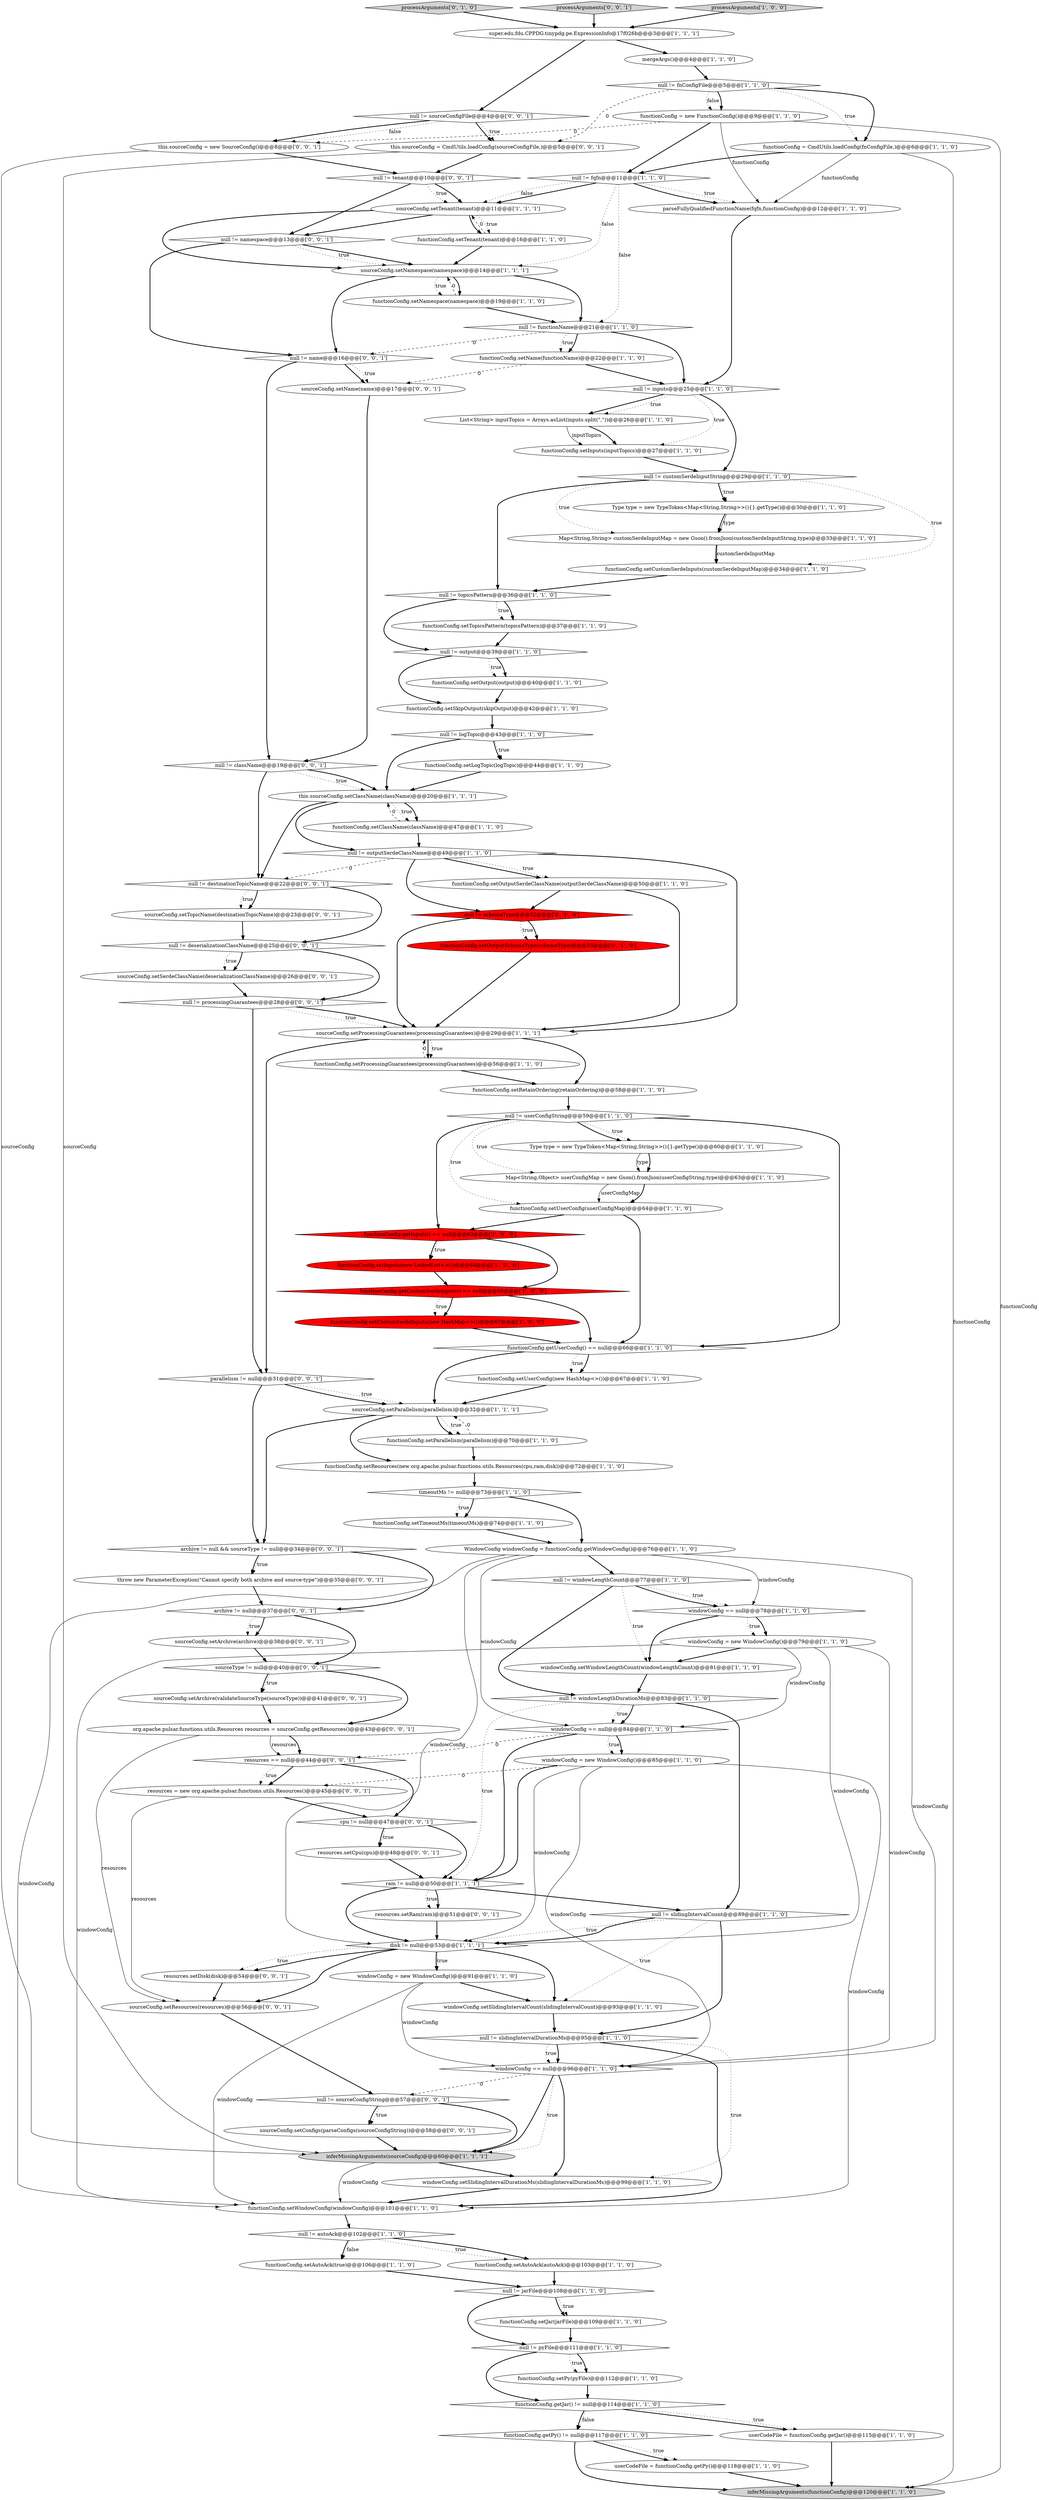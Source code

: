 digraph {
72 [style = filled, label = "functionConfig.setTimeoutMs(timeoutMs)@@@74@@@['1', '1', '0']", fillcolor = white, shape = ellipse image = "AAA0AAABBB1BBB"];
99 [style = filled, label = "sourceConfig.setConfigs(parseConfigs(sourceConfigString))@@@58@@@['0', '0', '1']", fillcolor = white, shape = ellipse image = "AAA0AAABBB3BBB"];
113 [style = filled, label = "sourceConfig.setSerdeClassName(deserializationClassName)@@@26@@@['0', '0', '1']", fillcolor = white, shape = ellipse image = "AAA0AAABBB3BBB"];
36 [style = filled, label = "null != jarFile@@@108@@@['1', '1', '0']", fillcolor = white, shape = diamond image = "AAA0AAABBB1BBB"];
52 [style = filled, label = "functionConfig.getJar() != null@@@114@@@['1', '1', '0']", fillcolor = white, shape = diamond image = "AAA0AAABBB1BBB"];
50 [style = filled, label = "null != logTopic@@@43@@@['1', '1', '0']", fillcolor = white, shape = diamond image = "AAA0AAABBB1BBB"];
108 [style = filled, label = "resources.setCpu(cpu)@@@48@@@['0', '0', '1']", fillcolor = white, shape = ellipse image = "AAA0AAABBB3BBB"];
62 [style = filled, label = "functionConfig.setCustomSerdeInputs(new HashMap<>())@@@67@@@['1', '0', '0']", fillcolor = red, shape = ellipse image = "AAA1AAABBB1BBB"];
88 [style = filled, label = "sourceConfig.setName(name)@@@17@@@['0', '0', '1']", fillcolor = white, shape = ellipse image = "AAA0AAABBB3BBB"];
15 [style = filled, label = "timeoutMs != null@@@73@@@['1', '1', '0']", fillcolor = white, shape = diamond image = "AAA0AAABBB1BBB"];
76 [style = filled, label = "null != windowLengthDurationMs@@@83@@@['1', '1', '0']", fillcolor = white, shape = diamond image = "AAA0AAABBB1BBB"];
47 [style = filled, label = "functionConfig.setCustomSerdeInputs(customSerdeInputMap)@@@34@@@['1', '1', '0']", fillcolor = white, shape = ellipse image = "AAA0AAABBB1BBB"];
96 [style = filled, label = "sourceType != null@@@40@@@['0', '0', '1']", fillcolor = white, shape = diamond image = "AAA0AAABBB3BBB"];
69 [style = filled, label = "userCodeFile = functionConfig.getJar()@@@115@@@['1', '1', '0']", fillcolor = white, shape = ellipse image = "AAA0AAABBB1BBB"];
83 [style = filled, label = "resources = new org.apache.pulsar.functions.utils.Resources()@@@45@@@['0', '0', '1']", fillcolor = white, shape = ellipse image = "AAA0AAABBB3BBB"];
44 [style = filled, label = "null != topicsPattern@@@36@@@['1', '1', '0']", fillcolor = white, shape = diamond image = "AAA0AAABBB1BBB"];
30 [style = filled, label = "functionConfig.setTenant(tenant)@@@16@@@['1', '1', '0']", fillcolor = white, shape = ellipse image = "AAA0AAABBB1BBB"];
49 [style = filled, label = "functionConfig.setWindowConfig(windowConfig)@@@101@@@['1', '1', '0']", fillcolor = white, shape = ellipse image = "AAA0AAABBB1BBB"];
54 [style = filled, label = "null != fqfn@@@11@@@['1', '1', '0']", fillcolor = white, shape = diamond image = "AAA0AAABBB1BBB"];
109 [style = filled, label = "sourceConfig.setTopicName(destinationTopicName)@@@23@@@['0', '0', '1']", fillcolor = white, shape = ellipse image = "AAA0AAABBB3BBB"];
61 [style = filled, label = "functionConfig.setProcessingGuarantees(processingGuarantees)@@@56@@@['1', '1', '0']", fillcolor = white, shape = ellipse image = "AAA0AAABBB1BBB"];
34 [style = filled, label = "functionConfig.getCustomSerdeInputs() == null@@@66@@@['1', '0', '0']", fillcolor = red, shape = diamond image = "AAA1AAABBB1BBB"];
105 [style = filled, label = "null != processingGuarantees@@@28@@@['0', '0', '1']", fillcolor = white, shape = diamond image = "AAA0AAABBB3BBB"];
48 [style = filled, label = "disk != null@@@53@@@['1', '1', '1']", fillcolor = white, shape = diamond image = "AAA0AAABBB1BBB"];
21 [style = filled, label = "functionConfig.setParallelism(parallelism)@@@70@@@['1', '1', '0']", fillcolor = white, shape = ellipse image = "AAA0AAABBB1BBB"];
25 [style = filled, label = "super.edu.fdu.CPPDG.tinypdg.pe.ExpressionInfo@17f026b@@@3@@@['1', '1', '1']", fillcolor = white, shape = ellipse image = "AAA0AAABBB1BBB"];
90 [style = filled, label = "archive != null && sourceType != null@@@34@@@['0', '0', '1']", fillcolor = white, shape = diamond image = "AAA0AAABBB3BBB"];
60 [style = filled, label = "Map<String,String> customSerdeInputMap = new Gson().fromJson(customSerdeInputString,type)@@@33@@@['1', '1', '0']", fillcolor = white, shape = ellipse image = "AAA0AAABBB1BBB"];
29 [style = filled, label = "WindowConfig windowConfig = functionConfig.getWindowConfig()@@@76@@@['1', '1', '0']", fillcolor = white, shape = ellipse image = "AAA0AAABBB1BBB"];
91 [style = filled, label = "this.sourceConfig = new SourceConfig()@@@8@@@['0', '0', '1']", fillcolor = white, shape = ellipse image = "AAA0AAABBB3BBB"];
87 [style = filled, label = "null != sourceConfigFile@@@4@@@['0', '0', '1']", fillcolor = white, shape = diamond image = "AAA0AAABBB3BBB"];
95 [style = filled, label = "null != sourceConfigString@@@57@@@['0', '0', '1']", fillcolor = white, shape = diamond image = "AAA0AAABBB3BBB"];
86 [style = filled, label = "sourceConfig.setArchive(archive)@@@38@@@['0', '0', '1']", fillcolor = white, shape = ellipse image = "AAA0AAABBB3BBB"];
16 [style = filled, label = "Type type = new TypeToken<Map<String,String>>(){}.getType()@@@60@@@['1', '1', '0']", fillcolor = white, shape = ellipse image = "AAA0AAABBB1BBB"];
101 [style = filled, label = "null != name@@@16@@@['0', '0', '1']", fillcolor = white, shape = diamond image = "AAA0AAABBB3BBB"];
28 [style = filled, label = "userCodeFile = functionConfig.getPy()@@@118@@@['1', '1', '0']", fillcolor = white, shape = ellipse image = "AAA0AAABBB1BBB"];
43 [style = filled, label = "functionConfig.setResources(new org.apache.pulsar.functions.utils.Resources(cpu,ram,disk))@@@72@@@['1', '1', '0']", fillcolor = white, shape = ellipse image = "AAA0AAABBB1BBB"];
106 [style = filled, label = "archive != null@@@37@@@['0', '0', '1']", fillcolor = white, shape = diamond image = "AAA0AAABBB3BBB"];
97 [style = filled, label = "resources == null@@@44@@@['0', '0', '1']", fillcolor = white, shape = diamond image = "AAA0AAABBB3BBB"];
98 [style = filled, label = "sourceConfig.setArchive(validateSourceType(sourceType))@@@41@@@['0', '0', '1']", fillcolor = white, shape = ellipse image = "AAA0AAABBB3BBB"];
0 [style = filled, label = "functionConfig.setSkipOutput(skipOutput)@@@42@@@['1', '1', '0']", fillcolor = white, shape = ellipse image = "AAA0AAABBB1BBB"];
14 [style = filled, label = "this.sourceConfig.setClassName(className)@@@20@@@['1', '1', '1']", fillcolor = white, shape = ellipse image = "AAA0AAABBB1BBB"];
32 [style = filled, label = "null != windowLengthCount@@@77@@@['1', '1', '0']", fillcolor = white, shape = diamond image = "AAA0AAABBB1BBB"];
38 [style = filled, label = "functionConfig.getPy() != null@@@117@@@['1', '1', '0']", fillcolor = white, shape = diamond image = "AAA0AAABBB1BBB"];
111 [style = filled, label = "resources.setRam(ram)@@@51@@@['0', '0', '1']", fillcolor = white, shape = ellipse image = "AAA0AAABBB3BBB"];
5 [style = filled, label = "functionConfig.setAutoAck(autoAck)@@@103@@@['1', '1', '0']", fillcolor = white, shape = ellipse image = "AAA0AAABBB1BBB"];
92 [style = filled, label = "null != destinationTopicName@@@22@@@['0', '0', '1']", fillcolor = white, shape = diamond image = "AAA0AAABBB3BBB"];
78 [style = filled, label = "windowConfig == null@@@96@@@['1', '1', '0']", fillcolor = white, shape = diamond image = "AAA0AAABBB1BBB"];
9 [style = filled, label = "windowConfig = new WindowConfig()@@@91@@@['1', '1', '0']", fillcolor = white, shape = ellipse image = "AAA0AAABBB1BBB"];
10 [style = filled, label = "functionConfig.setUserConfig(new HashMap<>())@@@67@@@['1', '1', '0']", fillcolor = white, shape = ellipse image = "AAA0AAABBB1BBB"];
35 [style = filled, label = "null != userConfigString@@@59@@@['1', '1', '0']", fillcolor = white, shape = diamond image = "AAA0AAABBB1BBB"];
53 [style = filled, label = "functionConfig.setOutput(output)@@@40@@@['1', '1', '0']", fillcolor = white, shape = ellipse image = "AAA0AAABBB1BBB"];
7 [style = filled, label = "functionConfig.setUserConfig(userConfigMap)@@@64@@@['1', '1', '0']", fillcolor = white, shape = ellipse image = "AAA0AAABBB1BBB"];
71 [style = filled, label = "null != fnConfigFile@@@5@@@['1', '1', '0']", fillcolor = white, shape = diamond image = "AAA0AAABBB1BBB"];
110 [style = filled, label = "throw new ParameterException(\"Cannot specify both archive and source-type\")@@@35@@@['0', '0', '1']", fillcolor = white, shape = ellipse image = "AAA0AAABBB3BBB"];
24 [style = filled, label = "ram != null@@@50@@@['1', '1', '1']", fillcolor = white, shape = diamond image = "AAA0AAABBB1BBB"];
57 [style = filled, label = "functionConfig.setRetainOrdering(retainOrdering)@@@58@@@['1', '1', '0']", fillcolor = white, shape = ellipse image = "AAA0AAABBB1BBB"];
59 [style = filled, label = "windowConfig.setWindowLengthCount(windowLengthCount)@@@81@@@['1', '1', '0']", fillcolor = white, shape = ellipse image = "AAA0AAABBB1BBB"];
3 [style = filled, label = "null != output@@@39@@@['1', '1', '0']", fillcolor = white, shape = diamond image = "AAA0AAABBB1BBB"];
1 [style = filled, label = "List<String> inputTopics = Arrays.asList(inputs.split(\",\"))@@@26@@@['1', '1', '0']", fillcolor = white, shape = ellipse image = "AAA0AAABBB1BBB"];
11 [style = filled, label = "Type type = new TypeToken<Map<String,String>>(){}.getType()@@@30@@@['1', '1', '0']", fillcolor = white, shape = ellipse image = "AAA0AAABBB1BBB"];
8 [style = filled, label = "functionConfig.setPy(pyFile)@@@112@@@['1', '1', '0']", fillcolor = white, shape = ellipse image = "AAA0AAABBB1BBB"];
74 [style = filled, label = "inferMissingArguments(functionConfig)@@@120@@@['1', '1', '0']", fillcolor = lightgray, shape = ellipse image = "AAA0AAABBB1BBB"];
102 [style = filled, label = "null != namespace@@@13@@@['0', '0', '1']", fillcolor = white, shape = diamond image = "AAA0AAABBB3BBB"];
65 [style = filled, label = "functionConfig.setOutputSerdeClassName(outputSerdeClassName)@@@50@@@['1', '1', '0']", fillcolor = white, shape = ellipse image = "AAA0AAABBB1BBB"];
23 [style = filled, label = "functionConfig.setAutoAck(true)@@@106@@@['1', '1', '0']", fillcolor = white, shape = ellipse image = "AAA0AAABBB1BBB"];
70 [style = filled, label = "null != functionName@@@21@@@['1', '1', '0']", fillcolor = white, shape = diamond image = "AAA0AAABBB1BBB"];
19 [style = filled, label = "Map<String,Object> userConfigMap = new Gson().fromJson(userConfigString,type)@@@63@@@['1', '1', '0']", fillcolor = white, shape = ellipse image = "AAA0AAABBB1BBB"];
31 [style = filled, label = "windowConfig.setSlidingIntervalCount(slidingIntervalCount)@@@93@@@['1', '1', '0']", fillcolor = white, shape = ellipse image = "AAA0AAABBB1BBB"];
100 [style = filled, label = "null != className@@@19@@@['0', '0', '1']", fillcolor = white, shape = diamond image = "AAA0AAABBB3BBB"];
94 [style = filled, label = "org.apache.pulsar.functions.utils.Resources resources = sourceConfig.getResources()@@@43@@@['0', '0', '1']", fillcolor = white, shape = ellipse image = "AAA0AAABBB3BBB"];
42 [style = filled, label = "null != customSerdeInputString@@@29@@@['1', '1', '0']", fillcolor = white, shape = diamond image = "AAA0AAABBB1BBB"];
107 [style = filled, label = "sourceConfig.setResources(resources)@@@56@@@['0', '0', '1']", fillcolor = white, shape = ellipse image = "AAA0AAABBB3BBB"];
6 [style = filled, label = "functionConfig = CmdUtils.loadConfig(fnConfigFile,)@@@6@@@['1', '1', '0']", fillcolor = white, shape = ellipse image = "AAA0AAABBB1BBB"];
18 [style = filled, label = "null != pyFile@@@111@@@['1', '1', '0']", fillcolor = white, shape = diamond image = "AAA0AAABBB1BBB"];
17 [style = filled, label = "functionConfig.getInputs() == null@@@63@@@['1', '0', '0']", fillcolor = red, shape = diamond image = "AAA1AAABBB1BBB"];
20 [style = filled, label = "windowConfig == null@@@84@@@['1', '1', '0']", fillcolor = white, shape = diamond image = "AAA0AAABBB1BBB"];
37 [style = filled, label = "functionConfig.setJar(jarFile)@@@109@@@['1', '1', '0']", fillcolor = white, shape = ellipse image = "AAA0AAABBB1BBB"];
27 [style = filled, label = "functionConfig.setClassName(className)@@@47@@@['1', '1', '0']", fillcolor = white, shape = ellipse image = "AAA0AAABBB1BBB"];
81 [style = filled, label = "functionConfig.setOutputSchemaType(schemaType)@@@53@@@['0', '1', '0']", fillcolor = red, shape = ellipse image = "AAA1AAABBB2BBB"];
40 [style = filled, label = "null != slidingIntervalDurationMs@@@95@@@['1', '1', '0']", fillcolor = white, shape = diamond image = "AAA0AAABBB1BBB"];
64 [style = filled, label = "functionConfig.setTopicsPattern(topicsPattern)@@@37@@@['1', '1', '0']", fillcolor = white, shape = ellipse image = "AAA0AAABBB1BBB"];
103 [style = filled, label = "resources.setDisk(disk)@@@54@@@['0', '0', '1']", fillcolor = white, shape = ellipse image = "AAA0AAABBB3BBB"];
66 [style = filled, label = "windowConfig.setSlidingIntervalDurationMs(slidingIntervalDurationMs)@@@99@@@['1', '1', '0']", fillcolor = white, shape = ellipse image = "AAA0AAABBB1BBB"];
46 [style = filled, label = "windowConfig = new WindowConfig()@@@79@@@['1', '1', '0']", fillcolor = white, shape = ellipse image = "AAA0AAABBB1BBB"];
41 [style = filled, label = "functionConfig.setInputs(new LinkedList<>())@@@64@@@['1', '0', '0']", fillcolor = red, shape = ellipse image = "AAA1AAABBB1BBB"];
56 [style = filled, label = "mergeArgs()@@@4@@@['1', '1', '0']", fillcolor = white, shape = ellipse image = "AAA0AAABBB1BBB"];
85 [style = filled, label = "this.sourceConfig = CmdUtils.loadConfig(sourceConfigFile,)@@@5@@@['0', '0', '1']", fillcolor = white, shape = ellipse image = "AAA0AAABBB3BBB"];
73 [style = filled, label = "parseFullyQualifiedFunctionName(fqfn,functionConfig)@@@12@@@['1', '1', '0']", fillcolor = white, shape = ellipse image = "AAA0AAABBB1BBB"];
84 [style = filled, label = "cpu != null@@@47@@@['0', '0', '1']", fillcolor = white, shape = diamond image = "AAA0AAABBB3BBB"];
93 [style = filled, label = "parallelism != null@@@31@@@['0', '0', '1']", fillcolor = white, shape = diamond image = "AAA0AAABBB3BBB"];
26 [style = filled, label = "sourceConfig.setParallelism(parallelism)@@@32@@@['1', '1', '1']", fillcolor = white, shape = ellipse image = "AAA0AAABBB1BBB"];
58 [style = filled, label = "windowConfig == null@@@78@@@['1', '1', '0']", fillcolor = white, shape = diamond image = "AAA0AAABBB1BBB"];
77 [style = filled, label = "inferMissingArguments(sourceConfig)@@@60@@@['1', '1', '1']", fillcolor = lightgray, shape = ellipse image = "AAA0AAABBB1BBB"];
82 [style = filled, label = "null != schemaType@@@52@@@['0', '1', '0']", fillcolor = red, shape = diamond image = "AAA1AAABBB2BBB"];
12 [style = filled, label = "functionConfig.getUserConfig() == null@@@66@@@['1', '1', '0']", fillcolor = white, shape = diamond image = "AAA0AAABBB1BBB"];
68 [style = filled, label = "null != slidingIntervalCount@@@89@@@['1', '1', '0']", fillcolor = white, shape = diamond image = "AAA0AAABBB1BBB"];
80 [style = filled, label = "processArguments['0', '1', '0']", fillcolor = lightgray, shape = diamond image = "AAA0AAABBB2BBB"];
112 [style = filled, label = "processArguments['0', '0', '1']", fillcolor = lightgray, shape = diamond image = "AAA0AAABBB3BBB"];
4 [style = filled, label = "functionConfig.setInputs(inputTopics)@@@27@@@['1', '1', '0']", fillcolor = white, shape = ellipse image = "AAA0AAABBB1BBB"];
55 [style = filled, label = "null != outputSerdeClassName@@@49@@@['1', '1', '0']", fillcolor = white, shape = diamond image = "AAA0AAABBB1BBB"];
45 [style = filled, label = "functionConfig = new FunctionConfig()@@@9@@@['1', '1', '0']", fillcolor = white, shape = ellipse image = "AAA0AAABBB1BBB"];
79 [style = filled, label = "null != autoAck@@@102@@@['1', '1', '0']", fillcolor = white, shape = diamond image = "AAA0AAABBB1BBB"];
75 [style = filled, label = "null != inputs@@@25@@@['1', '1', '0']", fillcolor = white, shape = diamond image = "AAA0AAABBB1BBB"];
13 [style = filled, label = "windowConfig = new WindowConfig()@@@85@@@['1', '1', '0']", fillcolor = white, shape = ellipse image = "AAA0AAABBB1BBB"];
63 [style = filled, label = "sourceConfig.setTenant(tenant)@@@11@@@['1', '1', '1']", fillcolor = white, shape = ellipse image = "AAA0AAABBB1BBB"];
89 [style = filled, label = "null != deserializationClassName@@@25@@@['0', '0', '1']", fillcolor = white, shape = diamond image = "AAA0AAABBB3BBB"];
67 [style = filled, label = "processArguments['1', '0', '0']", fillcolor = lightgray, shape = diamond image = "AAA0AAABBB1BBB"];
22 [style = filled, label = "sourceConfig.setNamespace(namespace)@@@14@@@['1', '1', '1']", fillcolor = white, shape = ellipse image = "AAA0AAABBB1BBB"];
2 [style = filled, label = "sourceConfig.setProcessingGuarantees(processingGuarantees)@@@29@@@['1', '1', '1']", fillcolor = white, shape = ellipse image = "AAA0AAABBB1BBB"];
104 [style = filled, label = "null != tenant@@@10@@@['0', '0', '1']", fillcolor = white, shape = diamond image = "AAA0AAABBB3BBB"];
51 [style = filled, label = "functionConfig.setLogTopic(logTopic)@@@44@@@['1', '1', '0']", fillcolor = white, shape = ellipse image = "AAA0AAABBB1BBB"];
33 [style = filled, label = "functionConfig.setNamespace(namespace)@@@19@@@['1', '1', '0']", fillcolor = white, shape = ellipse image = "AAA0AAABBB1BBB"];
39 [style = filled, label = "functionConfig.setName(functionName)@@@22@@@['1', '1', '0']", fillcolor = white, shape = ellipse image = "AAA0AAABBB1BBB"];
93->26 [style = bold, label=""];
83->84 [style = bold, label=""];
40->49 [style = bold, label=""];
95->77 [style = bold, label=""];
45->74 [style = solid, label="functionConfig"];
42->47 [style = dotted, label="true"];
80->25 [style = bold, label=""];
64->3 [style = bold, label=""];
67->25 [style = bold, label=""];
76->68 [style = bold, label=""];
13->48 [style = solid, label="windowConfig"];
54->63 [style = bold, label=""];
21->43 [style = bold, label=""];
91->104 [style = bold, label=""];
29->20 [style = solid, label="windowConfig"];
72->29 [style = bold, label=""];
55->2 [style = bold, label=""];
45->73 [style = solid, label="functionConfig"];
55->92 [style = dashed, label="0"];
61->57 [style = bold, label=""];
3->53 [style = dotted, label="true"];
88->100 [style = bold, label=""];
35->19 [style = dotted, label="true"];
92->109 [style = dotted, label="true"];
54->70 [style = dotted, label="false"];
87->91 [style = dotted, label="false"];
73->75 [style = bold, label=""];
44->64 [style = dotted, label="true"];
100->92 [style = bold, label=""];
6->74 [style = solid, label="functionConfig"];
11->60 [style = bold, label=""];
68->31 [style = dotted, label="true"];
2->61 [style = bold, label=""];
35->16 [style = dotted, label="true"];
29->49 [style = solid, label="windowConfig"];
63->22 [style = bold, label=""];
75->42 [style = bold, label=""];
81->2 [style = bold, label=""];
77->49 [style = solid, label="windowConfig"];
12->10 [style = bold, label=""];
91->77 [style = solid, label="sourceConfig"];
42->44 [style = bold, label=""];
60->47 [style = bold, label=""];
108->24 [style = bold, label=""];
89->113 [style = bold, label=""];
98->94 [style = bold, label=""];
63->30 [style = dotted, label="true"];
111->48 [style = bold, label=""];
107->95 [style = bold, label=""];
104->102 [style = bold, label=""];
48->9 [style = dotted, label="true"];
93->26 [style = dotted, label="true"];
29->58 [style = solid, label="windowConfig"];
52->69 [style = bold, label=""];
36->18 [style = bold, label=""];
90->110 [style = dotted, label="true"];
31->40 [style = bold, label=""];
97->83 [style = bold, label=""];
58->59 [style = bold, label=""];
23->36 [style = bold, label=""];
20->13 [style = dotted, label="true"];
71->85 [style = dashed, label="0"];
15->72 [style = dotted, label="true"];
5->36 [style = bold, label=""];
94->97 [style = solid, label="resources"];
35->12 [style = bold, label=""];
46->59 [style = bold, label=""];
105->93 [style = bold, label=""];
52->69 [style = dotted, label="true"];
30->63 [style = dashed, label="0"];
29->48 [style = solid, label="windowConfig"];
63->102 [style = bold, label=""];
1->4 [style = bold, label=""];
22->33 [style = bold, label=""];
55->82 [style = bold, label=""];
48->103 [style = dotted, label="true"];
97->84 [style = bold, label=""];
95->99 [style = dotted, label="true"];
29->78 [style = solid, label="windowConfig"];
102->22 [style = bold, label=""];
93->90 [style = bold, label=""];
9->49 [style = solid, label="windowConfig"];
38->28 [style = bold, label=""];
79->23 [style = dotted, label="false"];
6->54 [style = bold, label=""];
44->3 [style = bold, label=""];
71->45 [style = bold, label=""];
56->71 [style = bold, label=""];
17->41 [style = bold, label=""];
94->97 [style = bold, label=""];
95->99 [style = bold, label=""];
50->51 [style = dotted, label="true"];
39->75 [style = bold, label=""];
22->33 [style = dotted, label="true"];
26->43 [style = bold, label=""];
105->2 [style = dotted, label="true"];
10->26 [style = bold, label=""];
18->8 [style = dotted, label="true"];
71->45 [style = dotted, label="false"];
42->60 [style = dotted, label="true"];
79->5 [style = dotted, label="true"];
16->19 [style = bold, label=""];
14->27 [style = dotted, label="true"];
78->66 [style = bold, label=""];
70->39 [style = dotted, label="true"];
3->53 [style = bold, label=""];
3->0 [style = bold, label=""];
68->48 [style = dotted, label="true"];
87->91 [style = bold, label=""];
96->98 [style = dotted, label="true"];
32->58 [style = dotted, label="true"];
105->2 [style = bold, label=""];
70->39 [style = bold, label=""];
51->14 [style = bold, label=""];
55->65 [style = bold, label=""];
17->34 [style = bold, label=""];
106->86 [style = dotted, label="true"];
27->14 [style = dashed, label="0"];
12->10 [style = dotted, label="true"];
38->28 [style = dotted, label="true"];
101->88 [style = bold, label=""];
65->2 [style = bold, label=""];
70->75 [style = bold, label=""];
29->32 [style = bold, label=""];
34->62 [style = bold, label=""];
32->58 [style = bold, label=""];
103->107 [style = bold, label=""];
83->107 [style = solid, label="resources"];
35->17 [style = bold, label=""];
22->101 [style = bold, label=""];
58->46 [style = bold, label=""];
13->78 [style = solid, label="windowConfig"];
47->44 [style = bold, label=""];
36->37 [style = bold, label=""];
101->100 [style = bold, label=""];
112->25 [style = bold, label=""];
82->81 [style = dotted, label="true"];
66->49 [style = bold, label=""];
57->35 [style = bold, label=""];
15->29 [style = bold, label=""];
19->7 [style = solid, label="userConfigMap"];
70->101 [style = dashed, label="0"];
2->93 [style = bold, label=""];
34->62 [style = dotted, label="true"];
104->63 [style = dotted, label="true"];
69->74 [style = bold, label=""];
54->73 [style = dotted, label="true"];
54->22 [style = dotted, label="false"];
20->13 [style = bold, label=""];
54->73 [style = bold, label=""];
7->17 [style = bold, label=""];
13->24 [style = bold, label=""];
87->85 [style = bold, label=""];
85->104 [style = bold, label=""];
90->106 [style = bold, label=""];
13->49 [style = solid, label="windowConfig"];
35->7 [style = dotted, label="true"];
45->91 [style = dashed, label="0"];
92->89 [style = bold, label=""];
9->31 [style = bold, label=""];
113->105 [style = bold, label=""];
33->22 [style = dashed, label="0"];
84->108 [style = dotted, label="true"];
86->96 [style = bold, label=""];
96->94 [style = bold, label=""];
24->68 [style = bold, label=""];
96->98 [style = bold, label=""];
84->24 [style = bold, label=""];
22->70 [style = bold, label=""];
50->14 [style = bold, label=""];
84->108 [style = bold, label=""];
24->111 [style = dotted, label="true"];
68->40 [style = bold, label=""];
14->92 [style = bold, label=""];
46->49 [style = solid, label="windowConfig"];
104->63 [style = bold, label=""];
8->52 [style = bold, label=""];
42->11 [style = dotted, label="true"];
36->37 [style = dotted, label="true"];
33->70 [style = bold, label=""];
48->107 [style = bold, label=""];
68->48 [style = bold, label=""];
26->21 [style = bold, label=""];
48->31 [style = bold, label=""];
78->95 [style = dashed, label="0"];
52->38 [style = dotted, label="false"];
77->66 [style = bold, label=""];
82->2 [style = bold, label=""];
58->46 [style = dotted, label="true"];
2->57 [style = bold, label=""];
54->63 [style = dotted, label="false"];
102->101 [style = bold, label=""];
87->85 [style = dotted, label="true"];
27->55 [style = bold, label=""];
13->83 [style = dashed, label="0"];
9->78 [style = solid, label="windowConfig"];
94->107 [style = solid, label="resources"];
42->11 [style = bold, label=""];
21->26 [style = dashed, label="0"];
49->79 [style = bold, label=""];
97->83 [style = dotted, label="true"];
40->78 [style = bold, label=""];
40->66 [style = dotted, label="true"];
106->86 [style = bold, label=""];
75->1 [style = dotted, label="true"];
59->76 [style = bold, label=""];
14->27 [style = bold, label=""];
18->8 [style = bold, label=""];
46->78 [style = solid, label="windowConfig"];
106->96 [style = bold, label=""];
75->4 [style = dotted, label="true"];
18->52 [style = bold, label=""];
15->72 [style = bold, label=""];
41->34 [style = bold, label=""];
101->88 [style = dotted, label="true"];
71->6 [style = bold, label=""];
2->61 [style = dotted, label="true"];
53->0 [style = bold, label=""];
89->105 [style = bold, label=""];
1->4 [style = solid, label="inputTopics"];
46->48 [style = solid, label="windowConfig"];
82->81 [style = bold, label=""];
100->14 [style = dotted, label="true"];
17->41 [style = dotted, label="true"];
30->22 [style = bold, label=""];
35->16 [style = bold, label=""];
85->77 [style = solid, label="sourceConfig"];
110->106 [style = bold, label=""];
38->74 [style = bold, label=""];
78->77 [style = dotted, label="true"];
76->24 [style = dotted, label="true"];
20->97 [style = dashed, label="0"];
7->12 [style = bold, label=""];
25->56 [style = bold, label=""];
79->23 [style = bold, label=""];
32->76 [style = bold, label=""];
4->42 [style = bold, label=""];
6->73 [style = solid, label="functionConfig"];
52->38 [style = bold, label=""];
48->9 [style = bold, label=""];
24->111 [style = bold, label=""];
12->26 [style = bold, label=""];
100->14 [style = bold, label=""];
34->12 [style = bold, label=""];
63->30 [style = bold, label=""];
0->50 [style = bold, label=""];
25->87 [style = bold, label=""];
76->20 [style = dotted, label="true"];
89->113 [style = dotted, label="true"];
92->109 [style = bold, label=""];
45->54 [style = bold, label=""];
78->77 [style = bold, label=""];
39->88 [style = dashed, label="0"];
76->20 [style = bold, label=""];
79->5 [style = bold, label=""];
99->77 [style = bold, label=""];
55->65 [style = dotted, label="true"];
40->78 [style = dotted, label="true"];
75->1 [style = bold, label=""];
62->12 [style = bold, label=""];
43->15 [style = bold, label=""];
71->6 [style = dotted, label="true"];
26->21 [style = dotted, label="true"];
50->51 [style = bold, label=""];
26->90 [style = bold, label=""];
48->103 [style = bold, label=""];
61->2 [style = dashed, label="0"];
37->18 [style = bold, label=""];
109->89 [style = bold, label=""];
14->55 [style = bold, label=""];
32->59 [style = dotted, label="true"];
60->47 [style = solid, label="customSerdeInputMap"];
20->24 [style = bold, label=""];
65->82 [style = bold, label=""];
46->20 [style = solid, label="windowConfig"];
90->110 [style = bold, label=""];
19->7 [style = bold, label=""];
24->48 [style = bold, label=""];
28->74 [style = bold, label=""];
44->64 [style = bold, label=""];
102->22 [style = dotted, label="true"];
16->19 [style = solid, label="type"];
11->60 [style = solid, label="type"];
}
